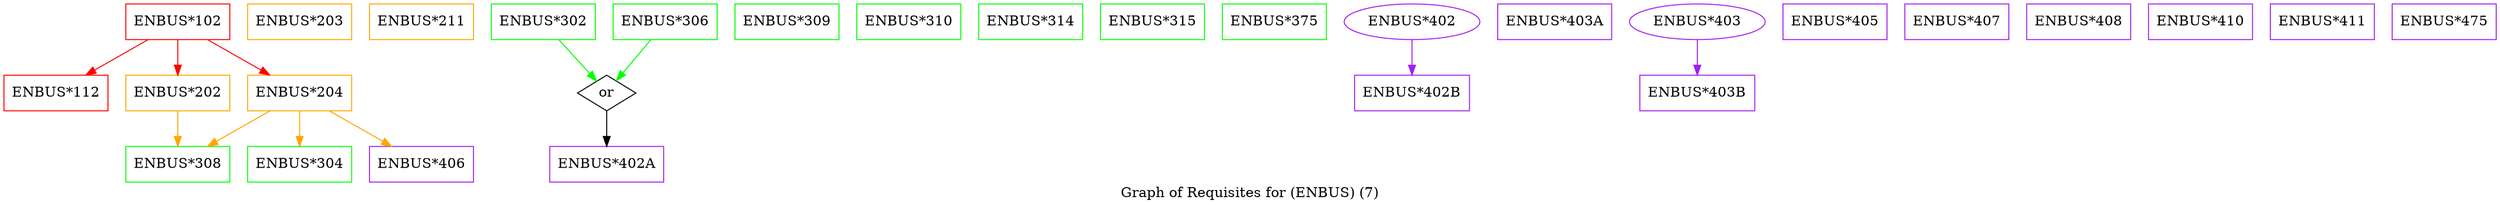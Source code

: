strict digraph "" {
	graph [bb="0,0,2516,203",
		label="Graph of Requisites for (ENBUS) (7)",
		lheight=0.21,
		lp="1258,11.5",
		lwidth=3.62
	];
	node [label="\N"];
	"ENBUS*102"	[color=red,
		height=0.5,
		pos="175.5,185",
		shape=box,
		width=1.4583];
	"ENBUS*112"	[color=red,
		height=0.5,
		pos="52.5,113",
		shape=box,
		width=1.4583];
	"ENBUS*102" -> "ENBUS*112"	[color=red,
		pos="e,82.705,131.19 145.41,166.88 129.18,157.64 108.96,146.13 91.529,136.21"];
	"ENBUS*202"	[color=orange,
		height=0.5,
		pos="175.5,113",
		shape=box,
		width=1.4583];
	"ENBUS*102" -> "ENBUS*202"	[color=red,
		pos="e,175.5,131.1 175.5,166.7 175.5,158.98 175.5,149.71 175.5,141.11"];
	"ENBUS*204"	[color=orange,
		height=0.5,
		pos="298.5,113",
		shape=box,
		width=1.4583];
	"ENBUS*102" -> "ENBUS*204"	[color=red,
		pos="e,268.3,131.19 205.59,166.88 221.82,157.64 242.04,146.13 259.47,136.21"];
	"ENBUS*308"	[color=green,
		height=0.5,
		pos="175.5,41",
		shape=box,
		width=1.4583];
	"ENBUS*202" -> "ENBUS*308"	[color=orange,
		pos="e,175.5,59.104 175.5,94.697 175.5,86.983 175.5,77.712 175.5,69.112"];
	"ENBUS*204" -> "ENBUS*308"	[color=orange,
		pos="e,205.7,59.19 268.41,94.876 252.18,85.639 231.96,74.131 214.53,64.212"];
	"ENBUS*304"	[color=green,
		height=0.5,
		pos="298.5,41",
		shape=box,
		width=1.4583];
	"ENBUS*204" -> "ENBUS*304"	[color=orange,
		pos="e,298.5,59.104 298.5,94.697 298.5,86.983 298.5,77.712 298.5,69.112"];
	"ENBUS*406"	[color=purple,
		height=0.5,
		pos="421.5,41",
		shape=box,
		width=1.4583];
	"ENBUS*204" -> "ENBUS*406"	[color=orange,
		pos="e,391.3,59.19 328.59,94.876 344.82,85.639 365.04,74.131 382.47,64.212"];
	"ENBUS*203"	[color=orange,
		height=0.5,
		pos="298.5,185",
		shape=box,
		width=1.4583];
	"ENBUS*211"	[color=orange,
		height=0.5,
		pos="421.5,185",
		shape=box,
		width=1.4583];
	"ENBUS*302"	[color=green,
		height=0.5,
		pos="544.5,185",
		shape=box,
		width=1.4583];
	or233	[height=0.5,
		label=or,
		pos="608.5,113",
		shape=diamond,
		width=0.81703];
	"ENBUS*302" -> or233	[color=green,
		pos="e,598.25,125.21 560.32,166.7 569.76,156.37 581.75,143.26 591.4,132.7"];
	"ENBUS*402A"	[color=purple,
		height=0.5,
		pos="608.5,41",
		shape=box,
		width=1.5972];
	or233 -> "ENBUS*402A"	[pos="e,608.5,59.104 608.5,94.697 608.5,86.983 608.5,77.712 608.5,69.112"];
	"ENBUS*306"	[color=green,
		height=0.5,
		pos="667.5,185",
		shape=box,
		width=1.4583];
	"ENBUS*306" -> or233	[color=green,
		pos="e,617.95,125.21 652.92,166.7 644.3,156.47 633.38,143.52 624.52,133.01"];
	"ENBUS*309"	[color=green,
		height=0.5,
		pos="790.5,185",
		shape=box,
		width=1.4583];
	"ENBUS*310"	[color=green,
		height=0.5,
		pos="913.5,185",
		shape=box,
		width=1.4583];
	"ENBUS*314"	[color=green,
		height=0.5,
		pos="1036.5,185",
		shape=box,
		width=1.4583];
	"ENBUS*315"	[color=green,
		height=0.5,
		pos="1159.5,185",
		shape=box,
		width=1.4583];
	"ENBUS*375"	[color=green,
		height=0.5,
		pos="1282.5,185",
		shape=box,
		width=1.4583];
	"ENBUS*402B"	[color=purple,
		height=0.5,
		pos="1421.5,113",
		shape=box,
		width=1.6111];
	"ENBUS*402"	[color=purple,
		height=0.5,
		pos="1421.5,185",
		width=1.8957];
	"ENBUS*402" -> "ENBUS*402B"	[color=purple,
		pos="e,1421.5,131.1 1421.5,166.7 1421.5,158.98 1421.5,149.71 1421.5,141.11"];
	"ENBUS*403A"	[color=purple,
		height=0.5,
		pos="1565.5,185",
		shape=box,
		width=1.5972];
	"ENBUS*403B"	[color=purple,
		height=0.5,
		pos="1709.5,113",
		shape=box,
		width=1.6111];
	"ENBUS*403"	[color=purple,
		height=0.5,
		pos="1709.5,185",
		width=1.8957];
	"ENBUS*403" -> "ENBUS*403B"	[color=purple,
		pos="e,1709.5,131.1 1709.5,166.7 1709.5,158.98 1709.5,149.71 1709.5,141.11"];
	"ENBUS*405"	[color=purple,
		height=0.5,
		pos="1848.5,185",
		shape=box,
		width=1.4583];
	"ENBUS*407"	[color=purple,
		height=0.5,
		pos="1971.5,185",
		shape=box,
		width=1.4583];
	"ENBUS*408"	[color=purple,
		height=0.5,
		pos="2094.5,185",
		shape=box,
		width=1.4583];
	"ENBUS*410"	[color=purple,
		height=0.5,
		pos="2217.5,185",
		shape=box,
		width=1.4583];
	"ENBUS*411"	[color=purple,
		height=0.5,
		pos="2340.5,185",
		shape=box,
		width=1.4583];
	"ENBUS*475"	[color=purple,
		height=0.5,
		pos="2463.5,185",
		shape=box,
		width=1.4583];
}
